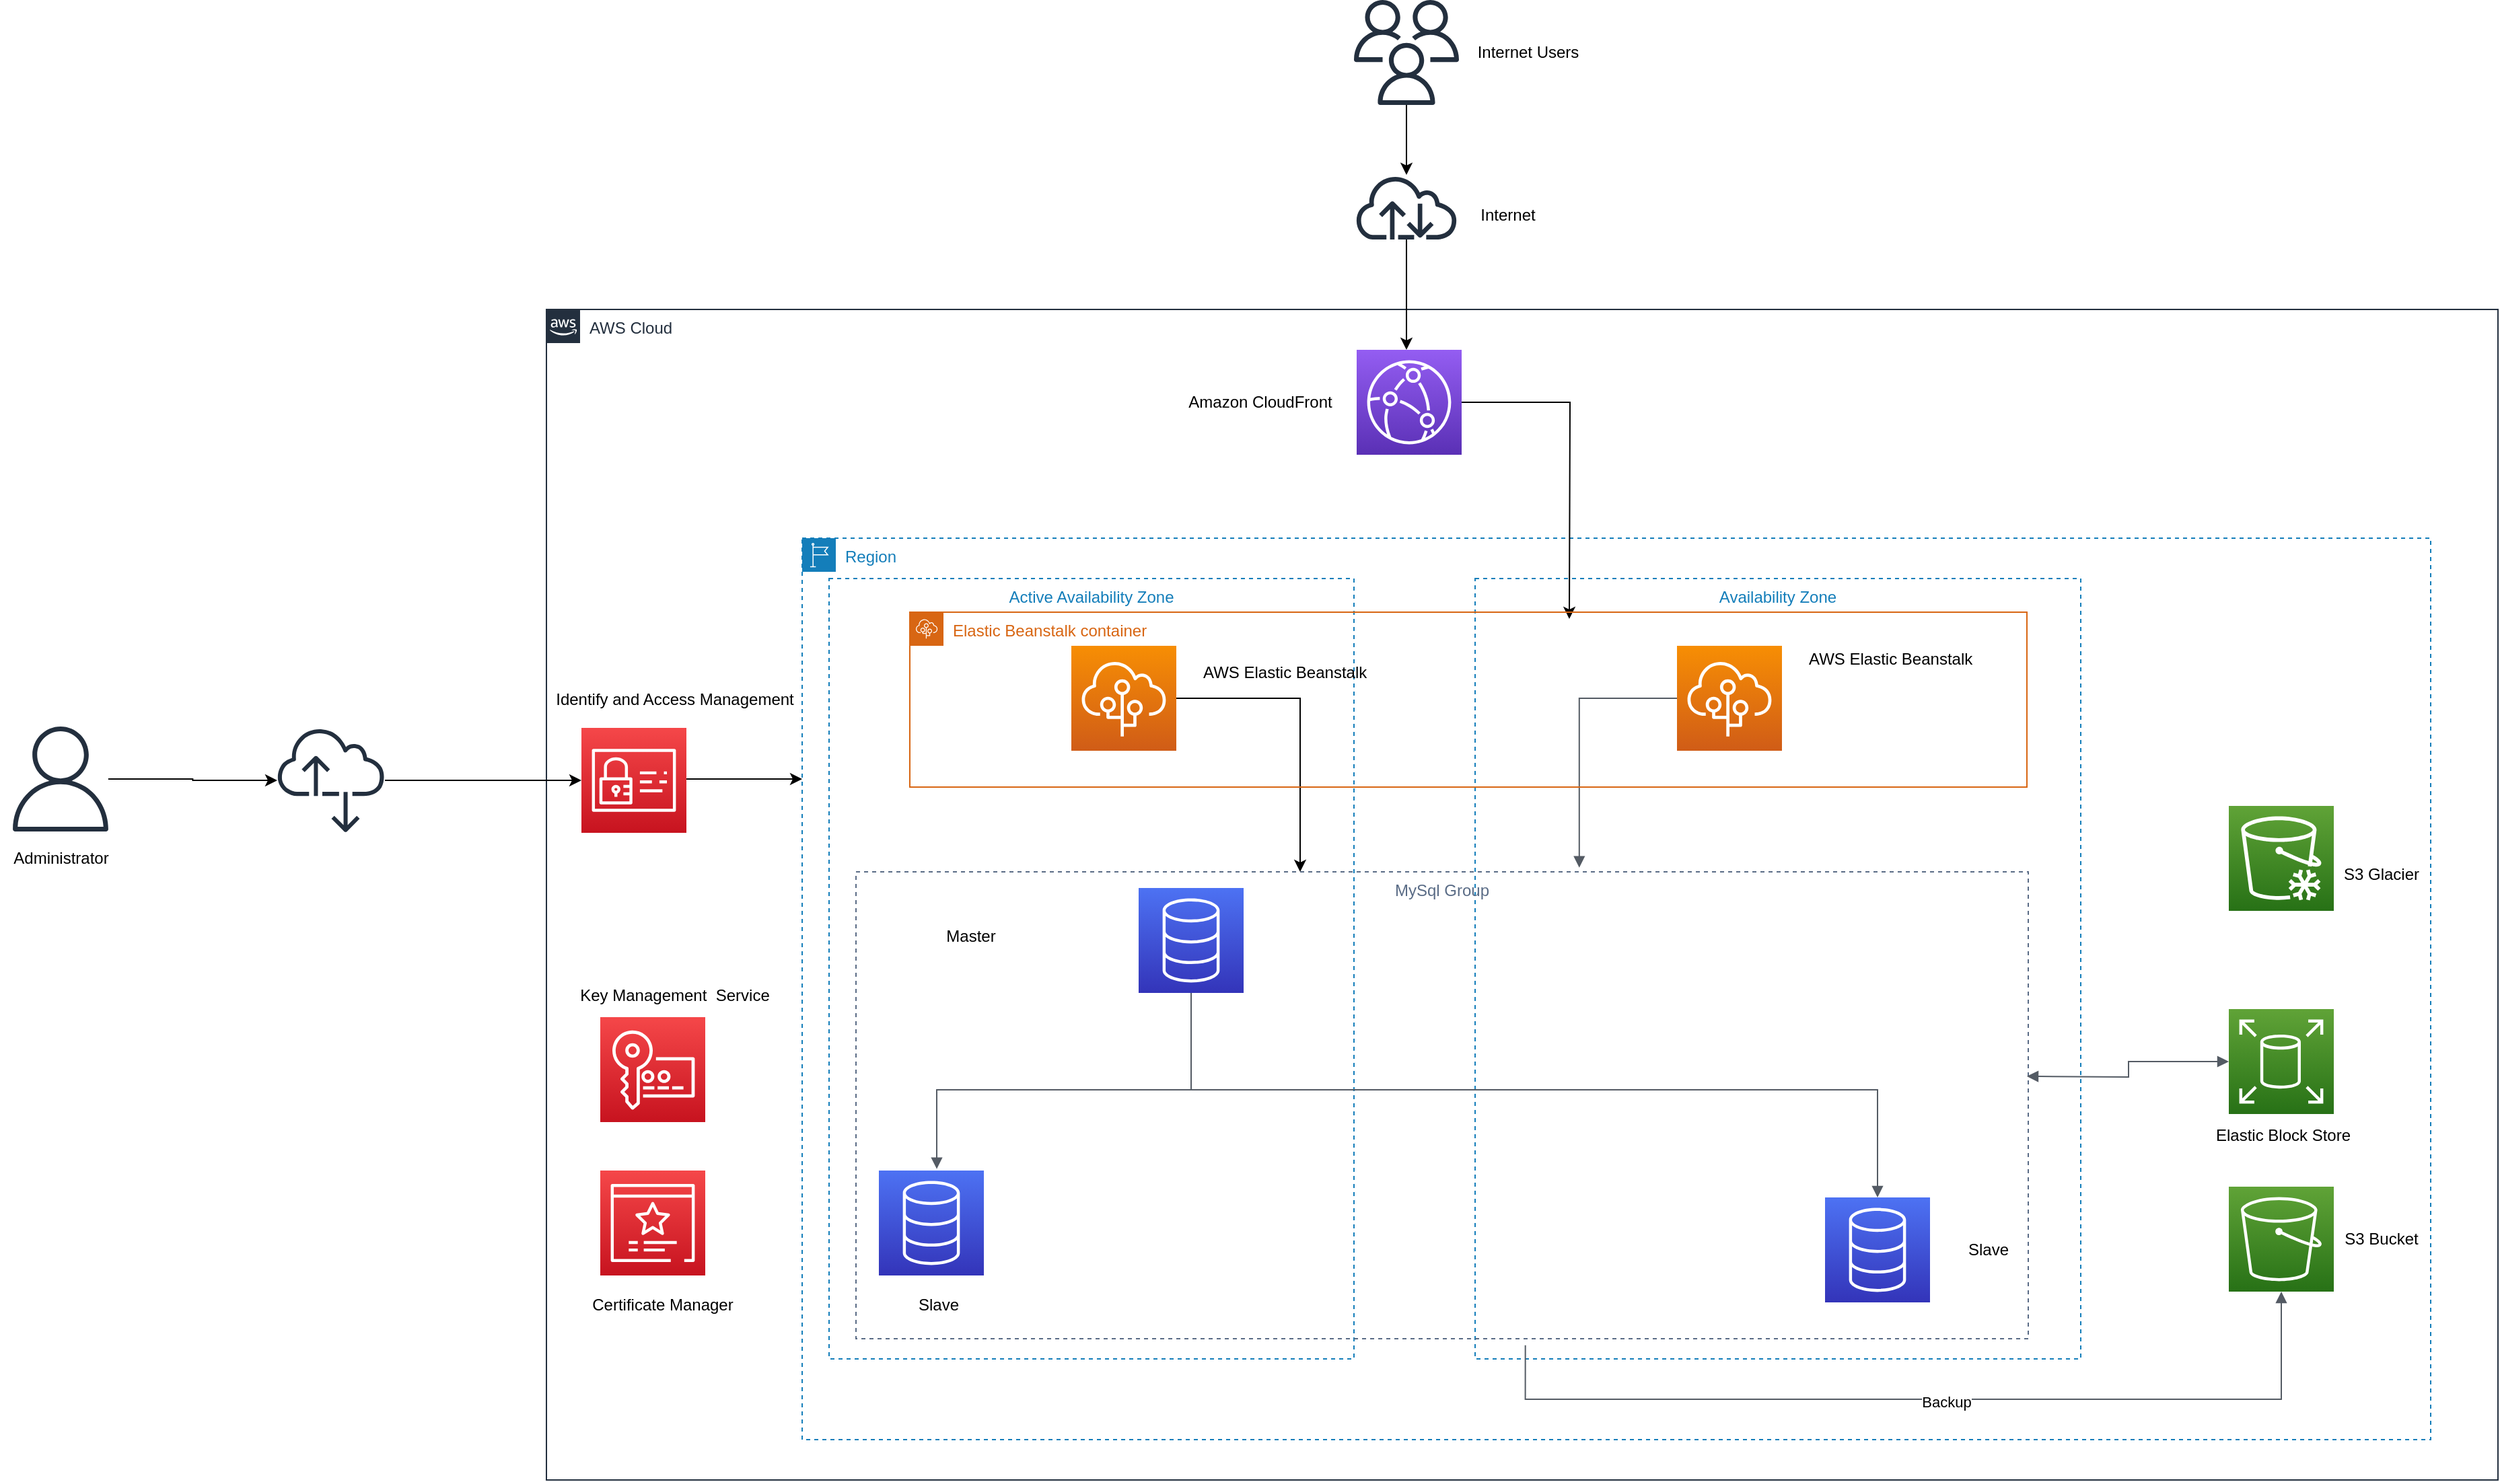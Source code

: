<mxfile version="14.9.3" type="github">
  <diagram id="pQ-mQGiehcReT5hZOpBR" name="Page-1">
    <mxGraphModel dx="2000" dy="685" grid="1" gridSize="10" guides="1" tooltips="1" connect="1" arrows="1" fold="1" page="1" pageScale="1" pageWidth="827" pageHeight="1169" math="0" shadow="0">
      <root>
        <mxCell id="0" />
        <mxCell id="1" parent="0" />
        <mxCell id="ooA-Sr7LboeFShkX4qgm-1" value="AWS Cloud" style="points=[[0,0],[0.25,0],[0.5,0],[0.75,0],[1,0],[1,0.25],[1,0.5],[1,0.75],[1,1],[0.75,1],[0.5,1],[0.25,1],[0,1],[0,0.75],[0,0.5],[0,0.25]];outlineConnect=0;gradientColor=none;html=1;whiteSpace=wrap;fontSize=12;fontStyle=0;shape=mxgraph.aws4.group;grIcon=mxgraph.aws4.group_aws_cloud_alt;strokeColor=#232F3E;fillColor=none;verticalAlign=top;align=left;spacingLeft=30;fontColor=#232F3E;dashed=0;" parent="1" vertex="1">
          <mxGeometry x="-360" y="240" width="1450" height="870" as="geometry" />
        </mxCell>
        <mxCell id="ooA-Sr7LboeFShkX4qgm-2" value="Region" style="points=[[0,0],[0.25,0],[0.5,0],[0.75,0],[1,0],[1,0.25],[1,0.5],[1,0.75],[1,1],[0.75,1],[0.5,1],[0.25,1],[0,1],[0,0.75],[0,0.5],[0,0.25]];outlineConnect=0;gradientColor=none;html=1;whiteSpace=wrap;fontSize=12;fontStyle=0;shape=mxgraph.aws4.group;grIcon=mxgraph.aws4.group_region;strokeColor=#147EBA;fillColor=none;verticalAlign=top;align=left;spacingLeft=30;fontColor=#147EBA;dashed=1;container=0;" parent="1" vertex="1">
          <mxGeometry x="-170" y="410" width="1210" height="670" as="geometry" />
        </mxCell>
        <mxCell id="ooA-Sr7LboeFShkX4qgm-3" value="Active Availability Zone" style="fillColor=none;strokeColor=#147EBA;dashed=1;verticalAlign=top;fontStyle=0;fontColor=#147EBA;" parent="1" vertex="1">
          <mxGeometry x="-150" y="440" width="390" height="580" as="geometry" />
        </mxCell>
        <mxCell id="ooA-Sr7LboeFShkX4qgm-4" value="Availability Zone" style="fillColor=none;strokeColor=#147EBA;dashed=1;verticalAlign=top;fontStyle=0;fontColor=#147EBA;" parent="1" vertex="1">
          <mxGeometry x="330" y="440" width="450" height="580" as="geometry" />
        </mxCell>
        <mxCell id="LTmt9nos-p75ERaRz-Tp-5" value="" style="edgeStyle=orthogonalEdgeStyle;rounded=0;orthogonalLoop=1;jettySize=auto;html=1;" parent="1" source="ooA-Sr7LboeFShkX4qgm-8" target="ooA-Sr7LboeFShkX4qgm-11" edge="1">
          <mxGeometry relative="1" as="geometry" />
        </mxCell>
        <object label="" id="ooA-Sr7LboeFShkX4qgm-8">
          <mxCell style="outlineConnect=0;fontColor=#232F3E;gradientColor=none;fillColor=#232F3E;strokeColor=none;dashed=0;verticalLabelPosition=bottom;verticalAlign=top;align=center;html=1;fontSize=12;fontStyle=0;aspect=fixed;pointerEvents=1;shape=mxgraph.aws4.users;" parent="1" vertex="1">
            <mxGeometry x="240" y="10" width="78" height="78" as="geometry" />
          </mxCell>
        </object>
        <mxCell id="LTmt9nos-p75ERaRz-Tp-6" value="" style="edgeStyle=orthogonalEdgeStyle;rounded=0;orthogonalLoop=1;jettySize=auto;html=1;" parent="1" source="ooA-Sr7LboeFShkX4qgm-11" target="ooA-Sr7LboeFShkX4qgm-14" edge="1">
          <mxGeometry relative="1" as="geometry">
            <Array as="points">
              <mxPoint x="279" y="309" />
            </Array>
          </mxGeometry>
        </mxCell>
        <mxCell id="ooA-Sr7LboeFShkX4qgm-11" value="" style="outlineConnect=0;fontColor=#232F3E;gradientColor=none;fillColor=#232F3E;strokeColor=none;dashed=0;verticalLabelPosition=bottom;verticalAlign=top;align=center;html=1;fontSize=12;fontStyle=0;aspect=fixed;pointerEvents=1;shape=mxgraph.aws4.internet;" parent="1" vertex="1">
          <mxGeometry x="240" y="140" width="78" height="48" as="geometry" />
        </mxCell>
        <mxCell id="ZLlnHVbcZNc7INUxOHm8-2" value="" style="edgeStyle=orthogonalEdgeStyle;rounded=0;orthogonalLoop=1;jettySize=auto;html=1;" parent="1" source="ooA-Sr7LboeFShkX4qgm-14" edge="1">
          <mxGeometry relative="1" as="geometry">
            <mxPoint x="400" y="470" as="targetPoint" />
          </mxGeometry>
        </mxCell>
        <mxCell id="ooA-Sr7LboeFShkX4qgm-14" value="" style="points=[[0,0,0],[0.25,0,0],[0.5,0,0],[0.75,0,0],[1,0,0],[0,1,0],[0.25,1,0],[0.5,1,0],[0.75,1,0],[1,1,0],[0,0.25,0],[0,0.5,0],[0,0.75,0],[1,0.25,0],[1,0.5,0],[1,0.75,0]];outlineConnect=0;fontColor=#232F3E;gradientColor=#945DF2;gradientDirection=north;fillColor=#5A30B5;strokeColor=#ffffff;dashed=0;verticalLabelPosition=bottom;verticalAlign=top;align=center;html=1;fontSize=12;fontStyle=0;aspect=fixed;shape=mxgraph.aws4.resourceIcon;resIcon=mxgraph.aws4.cloudfront;" parent="1" vertex="1">
          <mxGeometry x="242" y="270" width="78" height="78" as="geometry" />
        </mxCell>
        <mxCell id="LTmt9nos-p75ERaRz-Tp-9" value="Internet Users" style="text;html=1;resizable=0;autosize=1;align=center;verticalAlign=middle;points=[];fillColor=none;strokeColor=none;rounded=0;" parent="1" vertex="1">
          <mxGeometry x="324" y="39" width="90" height="20" as="geometry" />
        </mxCell>
        <mxCell id="LTmt9nos-p75ERaRz-Tp-10" value="Amazon CloudFront" style="text;html=1;resizable=0;autosize=1;align=center;verticalAlign=middle;points=[];fillColor=none;strokeColor=none;rounded=0;" parent="1" vertex="1">
          <mxGeometry x="110" y="299" width="120" height="20" as="geometry" />
        </mxCell>
        <mxCell id="LTmt9nos-p75ERaRz-Tp-11" value="Internet" style="text;html=1;resizable=0;autosize=1;align=center;verticalAlign=middle;points=[];fillColor=none;strokeColor=none;rounded=0;" parent="1" vertex="1">
          <mxGeometry x="324" y="160" width="60" height="20" as="geometry" />
        </mxCell>
        <mxCell id="LTmt9nos-p75ERaRz-Tp-4" value="" style="points=[[0,0,0],[0.25,0,0],[0.5,0,0],[0.75,0,0],[1,0,0],[0,1,0],[0.25,1,0],[0.5,1,0],[0.75,1,0],[1,1,0],[0,0.25,0],[0,0.5,0],[0,0.75,0],[1,0.25,0],[1,0.5,0],[1,0.75,0]];outlineConnect=0;fontColor=#232F3E;gradientColor=#F78E04;gradientDirection=north;fillColor=#D05C17;strokeColor=#ffffff;dashed=0;verticalLabelPosition=bottom;verticalAlign=top;align=center;html=1;fontSize=12;fontStyle=0;aspect=fixed;shape=mxgraph.aws4.resourceIcon;resIcon=mxgraph.aws4.elastic_beanstalk;" parent="1" vertex="1">
          <mxGeometry x="30" y="490" width="78" height="78" as="geometry" />
        </mxCell>
        <mxCell id="LTmt9nos-p75ERaRz-Tp-8" value="" style="edgeStyle=orthogonalEdgeStyle;rounded=0;orthogonalLoop=1;jettySize=auto;html=1;exitX=1;exitY=0.5;exitDx=0;exitDy=0;exitPerimeter=0;" parent="1" source="LTmt9nos-p75ERaRz-Tp-4" target="LTmt9nos-p75ERaRz-Tp-28" edge="1">
          <mxGeometry relative="1" as="geometry">
            <mxPoint x="-89" y="550" as="sourcePoint" />
            <mxPoint x="-89" y="620" as="targetPoint" />
            <Array as="points">
              <mxPoint x="200" y="529" />
            </Array>
          </mxGeometry>
        </mxCell>
        <mxCell id="LTmt9nos-p75ERaRz-Tp-28" value="MySql Group" style="fillColor=none;strokeColor=#5A6C86;dashed=1;verticalAlign=top;fontStyle=0;fontColor=#5A6C86;" parent="1" vertex="1">
          <mxGeometry x="-130" y="658" width="871" height="347" as="geometry" />
        </mxCell>
        <mxCell id="LTmt9nos-p75ERaRz-Tp-29" value="" style="points=[[0,0,0],[0.25,0,0],[0.5,0,0],[0.75,0,0],[1,0,0],[0,1,0],[0.25,1,0],[0.5,1,0],[0.75,1,0],[1,1,0],[0,0.25,0],[0,0.5,0],[0,0.75,0],[1,0.25,0],[1,0.5,0],[1,0.75,0]];outlineConnect=0;fontColor=#232F3E;gradientColor=#4D72F3;gradientDirection=north;fillColor=#3334B9;strokeColor=#ffffff;dashed=0;verticalLabelPosition=bottom;verticalAlign=top;align=center;html=1;fontSize=12;fontStyle=0;aspect=fixed;shape=mxgraph.aws4.resourceIcon;resIcon=mxgraph.aws4.database;" parent="1" vertex="1">
          <mxGeometry x="80" y="670" width="78" height="78" as="geometry" />
        </mxCell>
        <mxCell id="LTmt9nos-p75ERaRz-Tp-30" value="" style="points=[[0,0,0],[0.25,0,0],[0.5,0,0],[0.75,0,0],[1,0,0],[0,1,0],[0.25,1,0],[0.5,1,0],[0.75,1,0],[1,1,0],[0,0.25,0],[0,0.5,0],[0,0.75,0],[1,0.25,0],[1,0.5,0],[1,0.75,0]];outlineConnect=0;fontColor=#232F3E;gradientColor=#4D72F3;gradientDirection=north;fillColor=#3334B9;strokeColor=#ffffff;dashed=0;verticalLabelPosition=bottom;verticalAlign=top;align=center;html=1;fontSize=12;fontStyle=0;aspect=fixed;shape=mxgraph.aws4.resourceIcon;resIcon=mxgraph.aws4.database;" parent="1" vertex="1">
          <mxGeometry x="-113" y="880" width="78" height="78" as="geometry" />
        </mxCell>
        <mxCell id="LTmt9nos-p75ERaRz-Tp-31" value="" style="points=[[0,0,0],[0.25,0,0],[0.5,0,0],[0.75,0,0],[1,0,0],[0,1,0],[0.25,1,0],[0.5,1,0],[0.75,1,0],[1,1,0],[0,0.25,0],[0,0.5,0],[0,0.75,0],[1,0.25,0],[1,0.5,0],[1,0.75,0]];outlineConnect=0;fontColor=#232F3E;gradientColor=#4D72F3;gradientDirection=north;fillColor=#3334B9;strokeColor=#ffffff;dashed=0;verticalLabelPosition=bottom;verticalAlign=top;align=center;html=1;fontSize=12;fontStyle=0;aspect=fixed;shape=mxgraph.aws4.resourceIcon;resIcon=mxgraph.aws4.database;" parent="1" vertex="1">
          <mxGeometry x="590" y="900" width="78" height="78" as="geometry" />
        </mxCell>
        <mxCell id="LTmt9nos-p75ERaRz-Tp-36" value="" style="points=[[0,0,0],[0.25,0,0],[0.5,0,0],[0.75,0,0],[1,0,0],[0,1,0],[0.25,1,0],[0.5,1,0],[0.75,1,0],[1,1,0],[0,0.25,0],[0,0.5,0],[0,0.75,0],[1,0.25,0],[1,0.5,0],[1,0.75,0]];outlineConnect=0;fontColor=#232F3E;gradientColor=#F78E04;gradientDirection=north;fillColor=#D05C17;strokeColor=#ffffff;dashed=0;verticalLabelPosition=bottom;verticalAlign=top;align=center;html=1;fontSize=12;fontStyle=0;aspect=fixed;shape=mxgraph.aws4.resourceIcon;resIcon=mxgraph.aws4.elastic_beanstalk;" parent="1" vertex="1">
          <mxGeometry x="480" y="490" width="78" height="78" as="geometry" />
        </mxCell>
        <mxCell id="LTmt9nos-p75ERaRz-Tp-37" value="AWS Elastic Beanstalk&amp;nbsp;" style="text;html=1;resizable=0;autosize=1;align=center;verticalAlign=middle;points=[];fillColor=none;strokeColor=none;rounded=0;" parent="1" vertex="1">
          <mxGeometry x="120" y="500" width="140" height="20" as="geometry" />
        </mxCell>
        <mxCell id="LTmt9nos-p75ERaRz-Tp-62" value="" style="edgeStyle=orthogonalEdgeStyle;rounded=0;orthogonalLoop=1;jettySize=auto;html=1;" parent="1" source="LTmt9nos-p75ERaRz-Tp-52" target="LTmt9nos-p75ERaRz-Tp-64" edge="1">
          <mxGeometry relative="1" as="geometry">
            <mxPoint x="-590" y="580" as="targetPoint" />
          </mxGeometry>
        </mxCell>
        <mxCell id="LTmt9nos-p75ERaRz-Tp-52" value="" style="outlineConnect=0;fontColor=#232F3E;gradientColor=none;fillColor=#232F3E;strokeColor=none;dashed=0;verticalLabelPosition=bottom;verticalAlign=top;align=center;html=1;fontSize=12;fontStyle=0;aspect=fixed;pointerEvents=1;shape=mxgraph.aws4.user;" parent="1" vertex="1">
          <mxGeometry x="-760" y="550" width="78" height="78" as="geometry" />
        </mxCell>
        <mxCell id="LTmt9nos-p75ERaRz-Tp-53" value="Administrator" style="text;html=1;resizable=0;autosize=1;align=center;verticalAlign=middle;points=[];fillColor=none;strokeColor=none;rounded=0;" parent="1" vertex="1">
          <mxGeometry x="-766" y="638" width="90" height="20" as="geometry" />
        </mxCell>
        <mxCell id="LTmt9nos-p75ERaRz-Tp-71" value="" style="edgeStyle=orthogonalEdgeStyle;rounded=0;orthogonalLoop=1;jettySize=auto;html=1;" parent="1" source="LTmt9nos-p75ERaRz-Tp-56" target="ooA-Sr7LboeFShkX4qgm-2" edge="1">
          <mxGeometry relative="1" as="geometry">
            <Array as="points">
              <mxPoint x="-190" y="589" />
              <mxPoint x="-190" y="589" />
            </Array>
          </mxGeometry>
        </mxCell>
        <mxCell id="LTmt9nos-p75ERaRz-Tp-56" value="" style="points=[[0,0,0],[0.25,0,0],[0.5,0,0],[0.75,0,0],[1,0,0],[0,1,0],[0.25,1,0],[0.5,1,0],[0.75,1,0],[1,1,0],[0,0.25,0],[0,0.5,0],[0,0.75,0],[1,0.25,0],[1,0.5,0],[1,0.75,0]];outlineConnect=0;fontColor=#232F3E;gradientColor=#F54749;gradientDirection=north;fillColor=#C7131F;strokeColor=#ffffff;dashed=0;verticalLabelPosition=bottom;verticalAlign=top;align=center;html=1;fontSize=12;fontStyle=0;aspect=fixed;shape=mxgraph.aws4.resourceIcon;resIcon=mxgraph.aws4.identity_and_access_management;" parent="1" vertex="1">
          <mxGeometry x="-334" y="551" width="78" height="78" as="geometry" />
        </mxCell>
        <mxCell id="LTmt9nos-p75ERaRz-Tp-70" value="" style="edgeStyle=orthogonalEdgeStyle;rounded=0;orthogonalLoop=1;jettySize=auto;html=1;" parent="1" source="LTmt9nos-p75ERaRz-Tp-64" target="LTmt9nos-p75ERaRz-Tp-56" edge="1">
          <mxGeometry relative="1" as="geometry">
            <mxPoint x="-400" y="590" as="targetPoint" />
          </mxGeometry>
        </mxCell>
        <mxCell id="LTmt9nos-p75ERaRz-Tp-64" value="" style="outlineConnect=0;fontColor=#232F3E;gradientColor=none;fillColor=#232F3E;strokeColor=none;dashed=0;verticalLabelPosition=bottom;verticalAlign=top;align=center;html=1;fontSize=12;fontStyle=0;aspect=fixed;pointerEvents=1;shape=mxgraph.aws4.internet_alt2;" parent="1" vertex="1">
          <mxGeometry x="-560" y="550" width="80" height="80" as="geometry" />
        </mxCell>
        <mxCell id="LTmt9nos-p75ERaRz-Tp-72" value="Identify and Access Management" style="text;html=1;resizable=0;autosize=1;align=center;verticalAlign=middle;points=[];fillColor=none;strokeColor=none;rounded=0;" parent="1" vertex="1">
          <mxGeometry x="-360" y="520" width="190" height="20" as="geometry" />
        </mxCell>
        <mxCell id="LTmt9nos-p75ERaRz-Tp-83" value="" style="points=[[0,0,0],[0.25,0,0],[0.5,0,0],[0.75,0,0],[1,0,0],[0,1,0],[0.25,1,0],[0.5,1,0],[0.75,1,0],[1,1,0],[0,0.25,0],[0,0.5,0],[0,0.75,0],[1,0.25,0],[1,0.5,0],[1,0.75,0]];outlineConnect=0;fontColor=#232F3E;gradientColor=#F54749;gradientDirection=north;fillColor=#C7131F;strokeColor=#ffffff;dashed=0;verticalLabelPosition=bottom;verticalAlign=top;align=center;html=1;fontSize=12;fontStyle=0;aspect=fixed;shape=mxgraph.aws4.resourceIcon;resIcon=mxgraph.aws4.key_management_service;" parent="1" vertex="1">
          <mxGeometry x="-320" y="766" width="78" height="78" as="geometry" />
        </mxCell>
        <mxCell id="LTmt9nos-p75ERaRz-Tp-84" value="" style="points=[[0,0,0],[0.25,0,0],[0.5,0,0],[0.75,0,0],[1,0,0],[0,1,0],[0.25,1,0],[0.5,1,0],[0.75,1,0],[1,1,0],[0,0.25,0],[0,0.5,0],[0,0.75,0],[1,0.25,0],[1,0.5,0],[1,0.75,0]];outlineConnect=0;fontColor=#232F3E;gradientColor=#60A337;gradientDirection=north;fillColor=#277116;strokeColor=#ffffff;dashed=0;verticalLabelPosition=bottom;verticalAlign=top;align=center;html=1;fontSize=12;fontStyle=0;aspect=fixed;shape=mxgraph.aws4.resourceIcon;resIcon=mxgraph.aws4.glacier;" parent="1" vertex="1">
          <mxGeometry x="890" y="609" width="78" height="78" as="geometry" />
        </mxCell>
        <mxCell id="LTmt9nos-p75ERaRz-Tp-85" value="S3 Glacier" style="text;html=1;resizable=0;autosize=1;align=center;verticalAlign=middle;points=[];fillColor=none;strokeColor=none;rounded=0;" parent="1" vertex="1">
          <mxGeometry x="968" y="650" width="70" height="20" as="geometry" />
        </mxCell>
        <mxCell id="LTmt9nos-p75ERaRz-Tp-97" value="" style="edgeStyle=orthogonalEdgeStyle;html=1;endArrow=block;elbow=vertical;startArrow=none;endFill=1;strokeColor=#545B64;rounded=0;exitX=0.5;exitY=1;exitDx=0;exitDy=0;exitPerimeter=0;" parent="1" source="LTmt9nos-p75ERaRz-Tp-29" edge="1">
          <mxGeometry width="100" relative="1" as="geometry">
            <mxPoint x="-170" y="878.82" as="sourcePoint" />
            <mxPoint x="-70" y="878.82" as="targetPoint" />
            <Array as="points">
              <mxPoint x="119" y="820" />
              <mxPoint x="-70" y="820" />
            </Array>
          </mxGeometry>
        </mxCell>
        <mxCell id="LTmt9nos-p75ERaRz-Tp-98" value="" style="edgeStyle=orthogonalEdgeStyle;html=1;endArrow=block;elbow=vertical;startArrow=none;endFill=1;strokeColor=#545B64;rounded=0;entryX=0.5;entryY=0;entryDx=0;entryDy=0;entryPerimeter=0;exitX=0.5;exitY=1;exitDx=0;exitDy=0;exitPerimeter=0;" parent="1" source="LTmt9nos-p75ERaRz-Tp-29" target="LTmt9nos-p75ERaRz-Tp-31" edge="1">
          <mxGeometry width="100" relative="1" as="geometry">
            <mxPoint y="780" as="sourcePoint" />
            <mxPoint x="130" y="730" as="targetPoint" />
            <Array as="points">
              <mxPoint x="119" y="820" />
              <mxPoint x="629" y="820" />
            </Array>
          </mxGeometry>
        </mxCell>
        <mxCell id="LTmt9nos-p75ERaRz-Tp-101" value="Master" style="text;html=1;resizable=0;autosize=1;align=center;verticalAlign=middle;points=[];fillColor=none;strokeColor=none;rounded=0;" parent="1" vertex="1">
          <mxGeometry x="-70" y="696" width="50" height="20" as="geometry" />
        </mxCell>
        <mxCell id="LTmt9nos-p75ERaRz-Tp-102" value="Slave" style="text;html=1;resizable=0;autosize=1;align=center;verticalAlign=middle;points=[];fillColor=none;strokeColor=none;rounded=0;" parent="1" vertex="1">
          <mxGeometry x="-94.5" y="970" width="50" height="20" as="geometry" />
        </mxCell>
        <mxCell id="LTmt9nos-p75ERaRz-Tp-106" value="Slave" style="text;html=1;resizable=0;autosize=1;align=center;verticalAlign=middle;points=[];fillColor=none;strokeColor=none;rounded=0;" parent="1" vertex="1">
          <mxGeometry x="686" y="929" width="50" height="20" as="geometry" />
        </mxCell>
        <mxCell id="LTmt9nos-p75ERaRz-Tp-107" value="AWS Elastic Beanstalk&amp;nbsp;" style="text;html=1;resizable=0;autosize=1;align=center;verticalAlign=middle;points=[];fillColor=none;strokeColor=none;rounded=0;rotation=0;" parent="1" vertex="1">
          <mxGeometry x="570" y="490" width="140" height="20" as="geometry" />
        </mxCell>
        <mxCell id="Qxc1Fl-9jdv7Uj5yRMaZ-1" value="Key Management &amp;nbsp;Service" style="text;html=1;resizable=0;autosize=1;align=center;verticalAlign=middle;points=[];fillColor=none;strokeColor=none;rounded=0;" parent="1" vertex="1">
          <mxGeometry x="-345" y="740" width="160" height="20" as="geometry" />
        </mxCell>
        <mxCell id="Qxc1Fl-9jdv7Uj5yRMaZ-3" value="" style="edgeStyle=orthogonalEdgeStyle;html=1;endArrow=block;elbow=vertical;startArrow=none;endFill=1;strokeColor=#545B64;rounded=0;exitX=0;exitY=0.5;exitDx=0;exitDy=0;exitPerimeter=0;entryX=0.617;entryY=-0.009;entryDx=0;entryDy=0;entryPerimeter=0;" parent="1" source="LTmt9nos-p75ERaRz-Tp-36" target="LTmt9nos-p75ERaRz-Tp-28" edge="1">
          <mxGeometry width="100" relative="1" as="geometry">
            <mxPoint x="330" y="580" as="sourcePoint" />
            <mxPoint x="430" y="580" as="targetPoint" />
            <Array as="points" />
          </mxGeometry>
        </mxCell>
        <mxCell id="Qxc1Fl-9jdv7Uj5yRMaZ-5" value="" style="points=[[0,0,0],[0.25,0,0],[0.5,0,0],[0.75,0,0],[1,0,0],[0,1,0],[0.25,1,0],[0.5,1,0],[0.75,1,0],[1,1,0],[0,0.25,0],[0,0.5,0],[0,0.75,0],[1,0.25,0],[1,0.5,0],[1,0.75,0]];outlineConnect=0;fontColor=#232F3E;gradientColor=#60A337;gradientDirection=north;fillColor=#277116;strokeColor=#ffffff;dashed=0;verticalLabelPosition=bottom;verticalAlign=top;align=center;html=1;fontSize=12;fontStyle=0;aspect=fixed;shape=mxgraph.aws4.resourceIcon;resIcon=mxgraph.aws4.s3;" parent="1" vertex="1">
          <mxGeometry x="890" y="892" width="78" height="78" as="geometry" />
        </mxCell>
        <mxCell id="Qxc1Fl-9jdv7Uj5yRMaZ-6" value="S3 Bucket" style="text;html=1;resizable=0;autosize=1;align=center;verticalAlign=middle;points=[];fillColor=none;strokeColor=none;rounded=0;" parent="1" vertex="1">
          <mxGeometry x="968" y="921" width="70" height="20" as="geometry" />
        </mxCell>
        <mxCell id="0bghD45XRLG5SR6BhIwJ-3" value="" style="points=[[0,0,0],[0.25,0,0],[0.5,0,0],[0.75,0,0],[1,0,0],[0,1,0],[0.25,1,0],[0.5,1,0],[0.75,1,0],[1,1,0],[0,0.25,0],[0,0.5,0],[0,0.75,0],[1,0.25,0],[1,0.5,0],[1,0.75,0]];outlineConnect=0;fontColor=#232F3E;gradientColor=#60A337;gradientDirection=north;fillColor=#277116;strokeColor=#ffffff;dashed=0;verticalLabelPosition=bottom;verticalAlign=top;align=center;html=1;fontSize=12;fontStyle=0;aspect=fixed;shape=mxgraph.aws4.resourceIcon;resIcon=mxgraph.aws4.elastic_block_store;" vertex="1" parent="1">
          <mxGeometry x="890" y="760" width="78" height="78" as="geometry" />
        </mxCell>
        <mxCell id="0bghD45XRLG5SR6BhIwJ-4" value="Elastic Block Store" style="text;html=1;resizable=0;autosize=1;align=center;verticalAlign=middle;points=[];fillColor=none;strokeColor=none;rounded=0;" vertex="1" parent="1">
          <mxGeometry x="870" y="844" width="120" height="20" as="geometry" />
        </mxCell>
        <mxCell id="0bghD45XRLG5SR6BhIwJ-7" value="" style="edgeStyle=orthogonalEdgeStyle;html=1;endArrow=block;elbow=vertical;startArrow=block;startFill=1;endFill=1;strokeColor=#545B64;rounded=0;" edge="1" parent="1" target="0bghD45XRLG5SR6BhIwJ-3">
          <mxGeometry width="100" relative="1" as="geometry">
            <mxPoint x="740" y="810" as="sourcePoint" />
            <mxPoint x="840" y="810" as="targetPoint" />
          </mxGeometry>
        </mxCell>
        <mxCell id="0bghD45XRLG5SR6BhIwJ-8" value="" style="edgeStyle=orthogonalEdgeStyle;html=1;endArrow=block;elbow=vertical;startArrow=none;endFill=1;strokeColor=#545B64;rounded=0;exitX=0.571;exitY=1.014;exitDx=0;exitDy=0;exitPerimeter=0;entryX=0.5;entryY=1;entryDx=0;entryDy=0;entryPerimeter=0;" edge="1" parent="1" source="LTmt9nos-p75ERaRz-Tp-28" target="Qxc1Fl-9jdv7Uj5yRMaZ-5">
          <mxGeometry width="100" relative="1" as="geometry">
            <mxPoint x="700" y="830" as="sourcePoint" />
            <mxPoint x="800" y="830" as="targetPoint" />
            <Array as="points">
              <mxPoint x="367" y="1050" />
              <mxPoint x="929" y="1050" />
            </Array>
          </mxGeometry>
        </mxCell>
        <mxCell id="0bghD45XRLG5SR6BhIwJ-9" value="Backup" style="edgeLabel;html=1;align=center;verticalAlign=middle;resizable=0;points=[];" vertex="1" connectable="0" parent="0bghD45XRLG5SR6BhIwJ-8">
          <mxGeometry x="0.035" y="-2" relative="1" as="geometry">
            <mxPoint as="offset" />
          </mxGeometry>
        </mxCell>
        <mxCell id="0bghD45XRLG5SR6BhIwJ-10" value="" style="points=[[0,0,0],[0.25,0,0],[0.5,0,0],[0.75,0,0],[1,0,0],[0,1,0],[0.25,1,0],[0.5,1,0],[0.75,1,0],[1,1,0],[0,0.25,0],[0,0.5,0],[0,0.75,0],[1,0.25,0],[1,0.5,0],[1,0.75,0]];outlineConnect=0;fontColor=#232F3E;gradientColor=#F54749;gradientDirection=north;fillColor=#C7131F;strokeColor=#ffffff;dashed=0;verticalLabelPosition=bottom;verticalAlign=top;align=center;html=1;fontSize=12;fontStyle=0;aspect=fixed;shape=mxgraph.aws4.resourceIcon;resIcon=mxgraph.aws4.certificate_manager_3;" vertex="1" parent="1">
          <mxGeometry x="-320" y="880" width="78" height="78" as="geometry" />
        </mxCell>
        <mxCell id="0bghD45XRLG5SR6BhIwJ-11" value="Certificate Manager" style="text;html=1;resizable=0;autosize=1;align=center;verticalAlign=middle;points=[];fillColor=none;strokeColor=none;rounded=0;" vertex="1" parent="1">
          <mxGeometry x="-334" y="970" width="120" height="20" as="geometry" />
        </mxCell>
        <mxCell id="ZLlnHVbcZNc7INUxOHm8-1" value="Elastic Beanstalk container" style="points=[[0,0],[0.25,0],[0.5,0],[0.75,0],[1,0],[1,0.25],[1,0.5],[1,0.75],[1,1],[0.75,1],[0.5,1],[0.25,1],[0,1],[0,0.75],[0,0.5],[0,0.25]];outlineConnect=0;gradientColor=none;html=1;whiteSpace=wrap;fontSize=12;fontStyle=0;shape=mxgraph.aws4.group;grIcon=mxgraph.aws4.group_elastic_beanstalk;strokeColor=#D86613;fillColor=none;verticalAlign=top;align=left;spacingLeft=30;fontColor=#D86613;dashed=0;" parent="1" vertex="1">
          <mxGeometry x="-90" y="465" width="830" height="130" as="geometry" />
        </mxCell>
      </root>
    </mxGraphModel>
  </diagram>
</mxfile>
